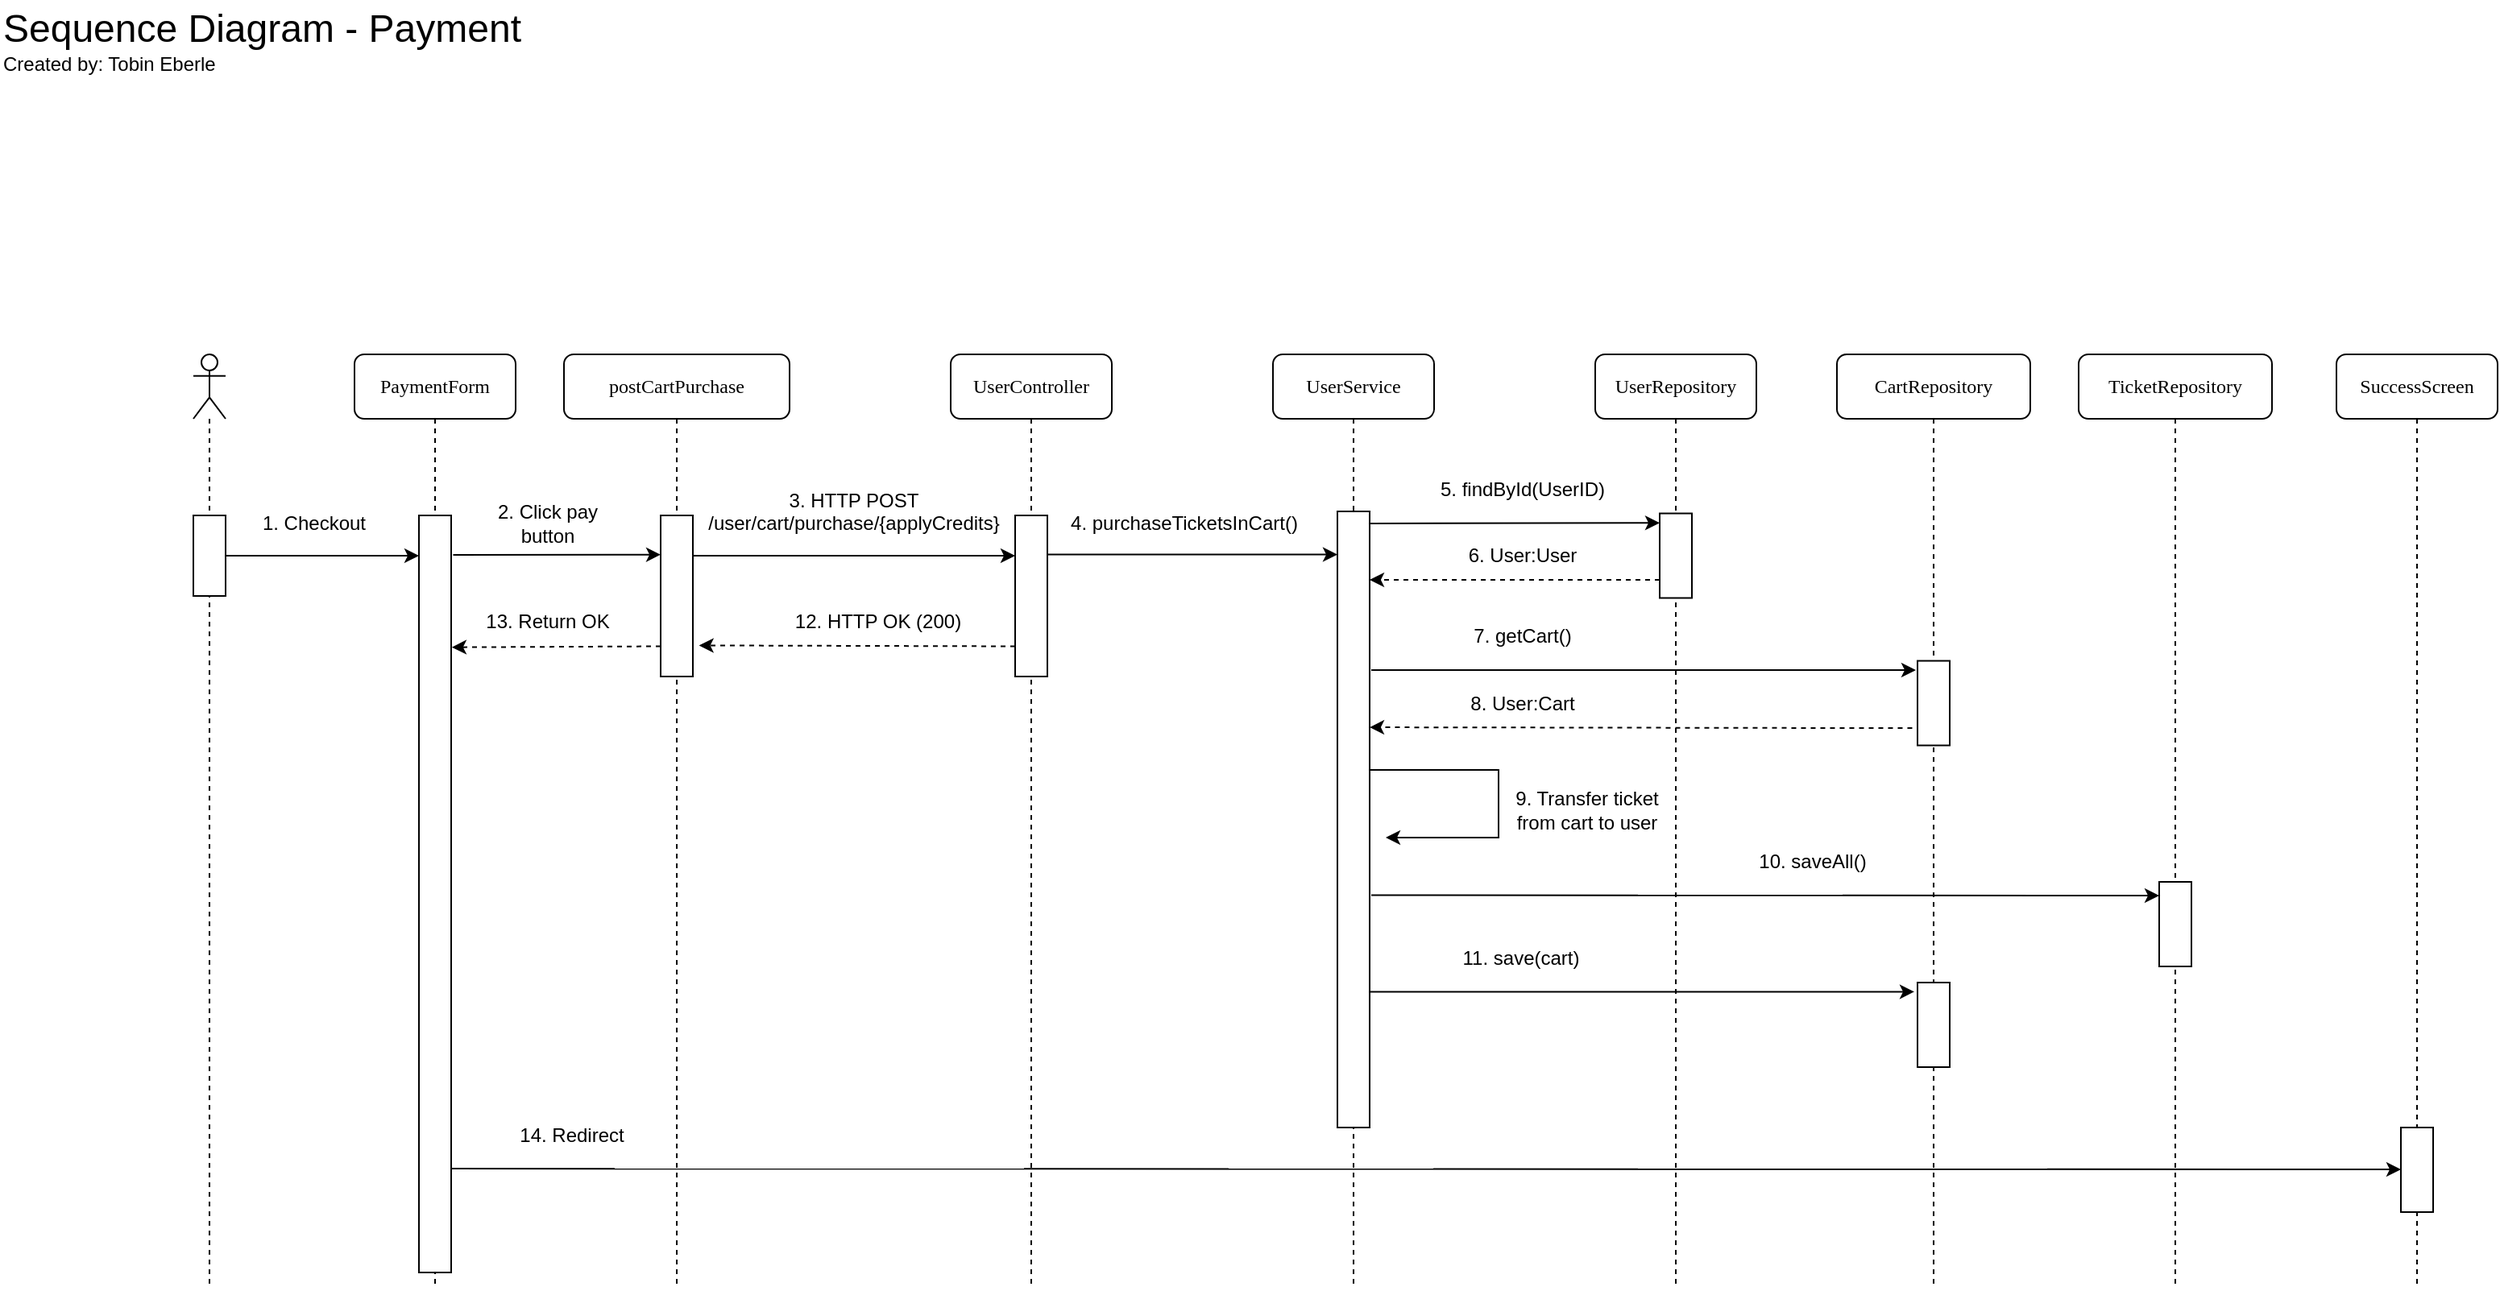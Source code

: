 <mxfile version="24.7.8">
  <diagram name="Page-1" id="13e1069c-82ec-6db2-03f1-153e76fe0fe0">
    <mxGraphModel dx="1518" dy="731" grid="1" gridSize="10" guides="1" tooltips="1" connect="1" arrows="1" fold="1" page="1" pageScale="1" pageWidth="1700" pageHeight="1100" background="none" math="0" shadow="0">
      <root>
        <mxCell id="0" />
        <mxCell id="1" parent="0" />
        <mxCell id="bkDttgfNvHvTQFwvmpQR-45" value="&lt;span style=&quot;background-color: initial;&quot;&gt;SuccessScreen&lt;/span&gt;" style="shape=umlLifeline;perimeter=lifelinePerimeter;whiteSpace=wrap;html=1;container=0;collapsible=0;recursiveResize=0;outlineConnect=0;rounded=1;shadow=0;comic=0;labelBackgroundColor=none;strokeWidth=1;fontFamily=Verdana;fontSize=12;align=center;" parent="1" vertex="1">
          <mxGeometry x="1460" y="230" width="100" height="580" as="geometry" />
        </mxCell>
        <mxCell id="7baba1c4bc27f4b0-8" value="PaymentForm" style="shape=umlLifeline;perimeter=lifelinePerimeter;whiteSpace=wrap;html=1;container=0;collapsible=0;recursiveResize=0;outlineConnect=0;rounded=1;shadow=0;comic=0;labelBackgroundColor=none;strokeWidth=1;fontFamily=Verdana;fontSize=12;align=center;" parent="1" vertex="1">
          <mxGeometry x="230" y="230" width="100" height="580" as="geometry" />
        </mxCell>
        <mxCell id="or7VH1FDS2Liu_N3dtBP-4" value="&lt;font style=&quot;font-size: 24px;&quot;&gt;Sequence Diagram - Payment&lt;/font&gt;&lt;div&gt;&lt;font style=&quot;font-size: 12px;&quot;&gt;Created by: Tobin Eberle&lt;/font&gt;&lt;/div&gt;" style="text;html=1;align=left;verticalAlign=middle;whiteSpace=wrap;rounded=0;" parent="1" vertex="1">
          <mxGeometry x="10" y="10" width="330" height="50" as="geometry" />
        </mxCell>
        <mxCell id="QvisIA7G4HqKEyWp4MsY-9" value="" style="shape=umlLifeline;perimeter=lifelinePerimeter;whiteSpace=wrap;html=1;container=1;dropTarget=0;collapsible=0;recursiveResize=0;outlineConnect=0;portConstraint=eastwest;newEdgeStyle={&quot;curved&quot;:0,&quot;rounded&quot;:0};participant=umlActor;" parent="1" vertex="1">
          <mxGeometry x="130" y="230" width="20" height="580" as="geometry" />
        </mxCell>
        <mxCell id="QvisIA7G4HqKEyWp4MsY-4" value="" style="html=1;points=[];perimeter=orthogonalPerimeter;rounded=0;shadow=0;comic=0;labelBackgroundColor=none;strokeWidth=1;fontFamily=Verdana;fontSize=12;align=center;" parent="1" vertex="1">
          <mxGeometry x="130" y="330" width="20" height="50" as="geometry" />
        </mxCell>
        <mxCell id="Ttm7teX-CGRO_Jp1u3ho-2" value="postCartPurchase" style="shape=umlLifeline;perimeter=lifelinePerimeter;whiteSpace=wrap;html=1;container=0;collapsible=0;recursiveResize=0;outlineConnect=0;rounded=1;shadow=0;comic=0;labelBackgroundColor=none;strokeWidth=1;fontFamily=Verdana;fontSize=12;align=center;" parent="1" vertex="1">
          <mxGeometry x="360" y="230" width="140" height="580" as="geometry" />
        </mxCell>
        <mxCell id="Ttm7teX-CGRO_Jp1u3ho-6" value="&lt;span style=&quot;background-color: initial;&quot;&gt;UserController&lt;/span&gt;" style="shape=umlLifeline;perimeter=lifelinePerimeter;whiteSpace=wrap;html=1;container=0;collapsible=0;recursiveResize=0;outlineConnect=0;rounded=1;shadow=0;comic=0;labelBackgroundColor=none;strokeWidth=1;fontFamily=Verdana;fontSize=12;align=center;" parent="1" vertex="1">
          <mxGeometry x="600" y="230" width="100" height="580" as="geometry" />
        </mxCell>
        <mxCell id="Ttm7teX-CGRO_Jp1u3ho-11" value="UserService" style="shape=umlLifeline;perimeter=lifelinePerimeter;whiteSpace=wrap;html=1;container=0;collapsible=0;recursiveResize=0;outlineConnect=0;rounded=1;shadow=0;comic=0;labelBackgroundColor=none;strokeWidth=1;fontFamily=Verdana;fontSize=12;align=center;" parent="1" vertex="1">
          <mxGeometry x="800" y="230" width="100" height="580" as="geometry" />
        </mxCell>
        <mxCell id="bkDttgfNvHvTQFwvmpQR-4" value="" style="endArrow=classic;html=1;rounded=0;" parent="1" source="QvisIA7G4HqKEyWp4MsY-4" edge="1">
          <mxGeometry width="50" height="50" relative="1" as="geometry">
            <mxPoint x="170" y="470" as="sourcePoint" />
            <mxPoint x="270" y="355" as="targetPoint" />
          </mxGeometry>
        </mxCell>
        <mxCell id="bkDttgfNvHvTQFwvmpQR-6" value="1. Checkout" style="text;html=1;align=center;verticalAlign=middle;whiteSpace=wrap;rounded=0;" parent="1" vertex="1">
          <mxGeometry x="170" y="320" width="70" height="30" as="geometry" />
        </mxCell>
        <mxCell id="bkDttgfNvHvTQFwvmpQR-8" value="2. Click pay button" style="text;html=1;align=center;verticalAlign=middle;whiteSpace=wrap;rounded=0;" parent="1" vertex="1">
          <mxGeometry x="300" y="320" width="100" height="30" as="geometry" />
        </mxCell>
        <mxCell id="Ttm7teX-CGRO_Jp1u3ho-3" value="" style="html=1;points=[];perimeter=orthogonalPerimeter;rounded=0;shadow=0;comic=0;labelBackgroundColor=none;strokeWidth=1;fontFamily=Verdana;fontSize=12;align=center;" parent="1" vertex="1">
          <mxGeometry x="420" y="330" width="20" height="100" as="geometry" />
        </mxCell>
        <mxCell id="bkDttgfNvHvTQFwvmpQR-10" value="3.&amp;nbsp;&lt;span style=&quot;background-color: initial;&quot;&gt;HTTP POST&lt;/span&gt;&lt;div&gt;&lt;div&gt;/user/cart/purchase/{applyCredits}&lt;br&gt;&lt;div&gt;&lt;br&gt;&lt;/div&gt;&lt;/div&gt;&lt;/div&gt;" style="text;html=1;align=center;verticalAlign=middle;whiteSpace=wrap;rounded=0;" parent="1" vertex="1">
          <mxGeometry x="540" y="300" height="70" as="geometry" />
        </mxCell>
        <mxCell id="bkDttgfNvHvTQFwvmpQR-11" value="" style="endArrow=classic;html=1;rounded=0;" parent="1" source="Ttm7teX-CGRO_Jp1u3ho-3" edge="1">
          <mxGeometry width="50" height="50" relative="1" as="geometry">
            <mxPoint x="490" y="340" as="sourcePoint" />
            <mxPoint x="640" y="355" as="targetPoint" />
          </mxGeometry>
        </mxCell>
        <mxCell id="Ttm7teX-CGRO_Jp1u3ho-7" value="" style="html=1;points=[];perimeter=orthogonalPerimeter;rounded=0;shadow=0;comic=0;labelBackgroundColor=none;strokeWidth=1;fontFamily=Verdana;fontSize=12;align=center;" parent="1" vertex="1">
          <mxGeometry x="640" y="330" width="20" height="100" as="geometry" />
        </mxCell>
        <mxCell id="Ttm7teX-CGRO_Jp1u3ho-12" value="" style="html=1;points=[];perimeter=orthogonalPerimeter;rounded=0;shadow=0;comic=0;labelBackgroundColor=none;strokeWidth=1;fontFamily=Verdana;fontSize=12;align=center;" parent="1" vertex="1">
          <mxGeometry x="840" y="327.5" width="20" height="382.5" as="geometry" />
        </mxCell>
        <mxCell id="bkDttgfNvHvTQFwvmpQR-12" value="" style="endArrow=classic;html=1;rounded=0;" parent="1" edge="1">
          <mxGeometry width="50" height="50" relative="1" as="geometry">
            <mxPoint x="660.0" y="354.29" as="sourcePoint" />
            <mxPoint x="840.0" y="354.29" as="targetPoint" />
          </mxGeometry>
        </mxCell>
        <mxCell id="bkDttgfNvHvTQFwvmpQR-13" value="4. purchaseTicketsInCart()" style="text;html=1;align=center;verticalAlign=middle;whiteSpace=wrap;rounded=0;" parent="1" vertex="1">
          <mxGeometry x="670" y="320" width="150" height="30" as="geometry" />
        </mxCell>
        <mxCell id="bkDttgfNvHvTQFwvmpQR-15" value="UserRepository" style="shape=umlLifeline;perimeter=lifelinePerimeter;whiteSpace=wrap;html=1;container=0;collapsible=0;recursiveResize=0;outlineConnect=0;rounded=1;shadow=0;comic=0;labelBackgroundColor=none;strokeWidth=1;fontFamily=Verdana;fontSize=12;align=center;" parent="1" vertex="1">
          <mxGeometry x="1000" y="230" width="100" height="580" as="geometry" />
        </mxCell>
        <mxCell id="bkDttgfNvHvTQFwvmpQR-16" value="" style="html=1;points=[];perimeter=orthogonalPerimeter;rounded=0;shadow=0;comic=0;labelBackgroundColor=none;strokeWidth=1;fontFamily=Verdana;fontSize=12;align=center;" parent="1" vertex="1">
          <mxGeometry x="1040" y="328.75" width="20" height="52.5" as="geometry" />
        </mxCell>
        <mxCell id="bkDttgfNvHvTQFwvmpQR-17" value="" style="endArrow=classic;html=1;rounded=0;exitX=1.029;exitY=0.511;exitDx=0;exitDy=0;exitPerimeter=0;" parent="1" edge="1">
          <mxGeometry width="50" height="50" relative="1" as="geometry">
            <mxPoint x="860.58" y="334.967" as="sourcePoint" />
            <mxPoint x="1040" y="334.64" as="targetPoint" />
          </mxGeometry>
        </mxCell>
        <mxCell id="bkDttgfNvHvTQFwvmpQR-18" value="5. findById(UserID)" style="text;html=1;align=center;verticalAlign=middle;whiteSpace=wrap;rounded=0;" parent="1" vertex="1">
          <mxGeometry x="880" y="298.75" width="150" height="30" as="geometry" />
        </mxCell>
        <mxCell id="bkDttgfNvHvTQFwvmpQR-19" value="CartRepository" style="shape=umlLifeline;perimeter=lifelinePerimeter;whiteSpace=wrap;html=1;container=0;collapsible=0;recursiveResize=0;outlineConnect=0;rounded=1;shadow=0;comic=0;labelBackgroundColor=none;strokeWidth=1;fontFamily=Verdana;fontSize=12;align=center;" parent="1" vertex="1">
          <mxGeometry x="1150" y="230" width="120" height="580" as="geometry" />
        </mxCell>
        <mxCell id="bkDttgfNvHvTQFwvmpQR-20" value="" style="html=1;points=[];perimeter=orthogonalPerimeter;rounded=0;shadow=0;comic=0;labelBackgroundColor=none;strokeWidth=1;fontFamily=Verdana;fontSize=12;align=center;" parent="1" vertex="1">
          <mxGeometry x="1200" y="420.27" width="20" height="52.5" as="geometry" />
        </mxCell>
        <mxCell id="bkDttgfNvHvTQFwvmpQR-22" value="" style="endArrow=classic;html=1;rounded=0;dashed=1;" parent="1" edge="1">
          <mxGeometry width="50" height="50" relative="1" as="geometry">
            <mxPoint x="1040" y="370" as="sourcePoint" />
            <mxPoint x="860" y="370" as="targetPoint" />
          </mxGeometry>
        </mxCell>
        <mxCell id="bkDttgfNvHvTQFwvmpQR-24" value="6. User:User" style="text;html=1;align=center;verticalAlign=middle;whiteSpace=wrap;rounded=0;" parent="1" vertex="1">
          <mxGeometry x="880" y="340" width="150" height="30" as="geometry" />
        </mxCell>
        <mxCell id="bkDttgfNvHvTQFwvmpQR-26" value="" style="endArrow=classic;html=1;rounded=0;" parent="1" edge="1">
          <mxGeometry width="50" height="50" relative="1" as="geometry">
            <mxPoint x="861" y="426" as="sourcePoint" />
            <mxPoint x="1199" y="426" as="targetPoint" />
          </mxGeometry>
        </mxCell>
        <mxCell id="bkDttgfNvHvTQFwvmpQR-27" value="7. getCart()" style="text;html=1;align=center;verticalAlign=middle;whiteSpace=wrap;rounded=0;" parent="1" vertex="1">
          <mxGeometry x="880" y="390.27" width="150" height="30" as="geometry" />
        </mxCell>
        <mxCell id="bkDttgfNvHvTQFwvmpQR-28" value="" style="endArrow=classic;html=1;rounded=0;dashed=1;exitX=-0.163;exitY=0.796;exitDx=0;exitDy=0;exitPerimeter=0;" parent="1" source="bkDttgfNvHvTQFwvmpQR-20" edge="1">
          <mxGeometry width="50" height="50" relative="1" as="geometry">
            <mxPoint x="1040" y="461.52" as="sourcePoint" />
            <mxPoint x="860" y="461.52" as="targetPoint" />
          </mxGeometry>
        </mxCell>
        <mxCell id="bkDttgfNvHvTQFwvmpQR-29" value="8. User:Cart" style="text;html=1;align=center;verticalAlign=middle;whiteSpace=wrap;rounded=0;" parent="1" vertex="1">
          <mxGeometry x="880" y="431.52" width="150" height="30" as="geometry" />
        </mxCell>
        <mxCell id="bkDttgfNvHvTQFwvmpQR-30" value="" style="endArrow=classic;html=1;rounded=0;" parent="1" source="Ttm7teX-CGRO_Jp1u3ho-12" edge="1">
          <mxGeometry width="50" height="50" relative="1" as="geometry">
            <mxPoint x="870" y="490" as="sourcePoint" />
            <mxPoint x="870" y="530" as="targetPoint" />
            <Array as="points">
              <mxPoint x="940" y="488" />
              <mxPoint x="940" y="530" />
            </Array>
          </mxGeometry>
        </mxCell>
        <mxCell id="bkDttgfNvHvTQFwvmpQR-31" value="9. Transfer ticket from cart to user" style="text;html=1;align=center;verticalAlign=middle;whiteSpace=wrap;rounded=0;" parent="1" vertex="1">
          <mxGeometry x="940" y="472.77" width="110" height="80" as="geometry" />
        </mxCell>
        <mxCell id="bkDttgfNvHvTQFwvmpQR-32" value="TicketRepository" style="shape=umlLifeline;perimeter=lifelinePerimeter;whiteSpace=wrap;html=1;container=0;collapsible=0;recursiveResize=0;outlineConnect=0;rounded=1;shadow=0;comic=0;labelBackgroundColor=none;strokeWidth=1;fontFamily=Verdana;fontSize=12;align=center;" parent="1" vertex="1">
          <mxGeometry x="1300" y="230" width="120" height="580" as="geometry" />
        </mxCell>
        <mxCell id="bkDttgfNvHvTQFwvmpQR-37" value="" style="html=1;points=[];perimeter=orthogonalPerimeter;rounded=0;shadow=0;comic=0;labelBackgroundColor=none;strokeWidth=1;fontFamily=Verdana;fontSize=12;align=center;" parent="1" vertex="1">
          <mxGeometry x="1350" y="557.5" width="20" height="52.5" as="geometry" />
        </mxCell>
        <mxCell id="bkDttgfNvHvTQFwvmpQR-33" value="" style="endArrow=classic;html=1;rounded=0;" parent="1" edge="1">
          <mxGeometry width="50" height="50" relative="1" as="geometry">
            <mxPoint x="861" y="565.73" as="sourcePoint" />
            <mxPoint x="1350" y="566" as="targetPoint" />
          </mxGeometry>
        </mxCell>
        <mxCell id="bkDttgfNvHvTQFwvmpQR-34" value="10. saveAll()" style="text;html=1;align=center;verticalAlign=middle;whiteSpace=wrap;rounded=0;" parent="1" vertex="1">
          <mxGeometry x="1060" y="530" width="150" height="30" as="geometry" />
        </mxCell>
        <mxCell id="bkDttgfNvHvTQFwvmpQR-40" value="" style="html=1;points=[];perimeter=orthogonalPerimeter;rounded=0;shadow=0;comic=0;labelBackgroundColor=none;strokeWidth=1;fontFamily=Verdana;fontSize=12;align=center;" parent="1" vertex="1">
          <mxGeometry x="1200" y="620" width="20" height="52.5" as="geometry" />
        </mxCell>
        <mxCell id="bkDttgfNvHvTQFwvmpQR-41" value="" style="endArrow=classic;html=1;rounded=0;" parent="1" edge="1">
          <mxGeometry width="50" height="50" relative="1" as="geometry">
            <mxPoint x="860" y="625.73" as="sourcePoint" />
            <mxPoint x="1198" y="625.73" as="targetPoint" />
          </mxGeometry>
        </mxCell>
        <mxCell id="bkDttgfNvHvTQFwvmpQR-42" value="11. save(cart)" style="text;html=1;align=center;verticalAlign=middle;whiteSpace=wrap;rounded=0;" parent="1" vertex="1">
          <mxGeometry x="879" y="590" width="150" height="30" as="geometry" />
        </mxCell>
        <mxCell id="bkDttgfNvHvTQFwvmpQR-43" value="" style="endArrow=classic;html=1;rounded=0;dashed=1;entryX=1.191;entryY=0.807;entryDx=0;entryDy=0;entryPerimeter=0;" parent="1" target="Ttm7teX-CGRO_Jp1u3ho-3" edge="1">
          <mxGeometry width="50" height="50" relative="1" as="geometry">
            <mxPoint x="640" y="411.25" as="sourcePoint" />
            <mxPoint x="450" y="410" as="targetPoint" />
          </mxGeometry>
        </mxCell>
        <mxCell id="bkDttgfNvHvTQFwvmpQR-44" value="12. HTTP OK (200)" style="text;html=1;align=center;verticalAlign=middle;whiteSpace=wrap;rounded=0;" parent="1" vertex="1">
          <mxGeometry x="480" y="381.25" width="150" height="30" as="geometry" />
        </mxCell>
        <mxCell id="7baba1c4bc27f4b0-9" value="" style="html=1;points=[];perimeter=orthogonalPerimeter;rounded=0;shadow=0;comic=0;labelBackgroundColor=none;strokeWidth=1;fontFamily=Verdana;fontSize=12;align=center;" parent="1" vertex="1">
          <mxGeometry x="270" y="330" width="20" height="470" as="geometry" />
        </mxCell>
        <mxCell id="bkDttgfNvHvTQFwvmpQR-46" value="" style="html=1;points=[];perimeter=orthogonalPerimeter;rounded=0;shadow=0;comic=0;labelBackgroundColor=none;strokeWidth=1;fontFamily=Verdana;fontSize=12;align=center;" parent="1" vertex="1">
          <mxGeometry x="1500" y="710" width="20" height="52.5" as="geometry" />
        </mxCell>
        <mxCell id="bkDttgfNvHvTQFwvmpQR-7" value="" style="endArrow=classic;html=1;rounded=0;" parent="1" edge="1">
          <mxGeometry width="50" height="50" relative="1" as="geometry">
            <mxPoint x="290" y="735.54" as="sourcePoint" />
            <mxPoint x="1500" y="736" as="targetPoint" />
          </mxGeometry>
        </mxCell>
        <mxCell id="bkDttgfNvHvTQFwvmpQR-47" value="" style="endArrow=classic;html=1;rounded=0;exitX=1.061;exitY=0.052;exitDx=0;exitDy=0;exitPerimeter=0;" parent="1" source="7baba1c4bc27f4b0-9" edge="1">
          <mxGeometry width="50" height="50" relative="1" as="geometry">
            <mxPoint x="300" y="354.33" as="sourcePoint" />
            <mxPoint x="420" y="354.33" as="targetPoint" />
          </mxGeometry>
        </mxCell>
        <mxCell id="bkDttgfNvHvTQFwvmpQR-48" value="" style="endArrow=classic;html=1;rounded=0;dashed=1;entryX=0.103;entryY=1.02;entryDx=0;entryDy=0;entryPerimeter=0;" parent="1" target="bkDttgfNvHvTQFwvmpQR-49" edge="1">
          <mxGeometry width="50" height="50" relative="1" as="geometry">
            <mxPoint x="420" y="411.25" as="sourcePoint" />
            <mxPoint x="220" y="410" as="targetPoint" />
          </mxGeometry>
        </mxCell>
        <mxCell id="bkDttgfNvHvTQFwvmpQR-49" value="13. Return OK" style="text;html=1;align=center;verticalAlign=middle;whiteSpace=wrap;rounded=0;" parent="1" vertex="1">
          <mxGeometry x="275" y="381.25" width="150" height="30" as="geometry" />
        </mxCell>
        <mxCell id="bkDttgfNvHvTQFwvmpQR-50" value="14. Redirect" style="text;html=1;align=center;verticalAlign=middle;whiteSpace=wrap;rounded=0;" parent="1" vertex="1">
          <mxGeometry x="290" y="700" width="150" height="30" as="geometry" />
        </mxCell>
      </root>
    </mxGraphModel>
  </diagram>
</mxfile>
